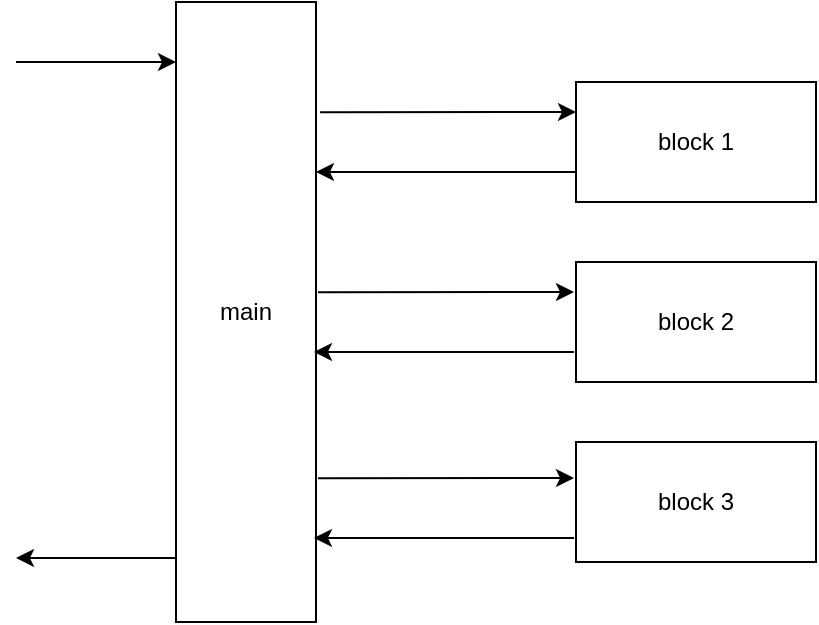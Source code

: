 <mxfile version="18.1.3" type="device"><diagram id="0jzvoz7xoONC1ta8vLtH" name="ページ1"><mxGraphModel dx="782" dy="549" grid="1" gridSize="10" guides="1" tooltips="1" connect="1" arrows="1" fold="1" page="1" pageScale="1" pageWidth="827" pageHeight="1169" math="0" shadow="0"><root><mxCell id="0"/><mxCell id="1" parent="0"/><mxCell id="6nG_dfres4fqL1OyFaTb-1" value="main" style="rounded=0;whiteSpace=wrap;html=1;" vertex="1" parent="1"><mxGeometry x="230" y="140" width="70" height="310" as="geometry"/></mxCell><mxCell id="6nG_dfres4fqL1OyFaTb-2" value="block 1" style="rounded=0;whiteSpace=wrap;html=1;" vertex="1" parent="1"><mxGeometry x="430" y="180" width="120" height="60" as="geometry"/></mxCell><mxCell id="6nG_dfres4fqL1OyFaTb-3" value="block 2" style="rounded=0;whiteSpace=wrap;html=1;" vertex="1" parent="1"><mxGeometry x="430" y="270" width="120" height="60" as="geometry"/></mxCell><mxCell id="6nG_dfres4fqL1OyFaTb-4" value="block 3" style="rounded=0;whiteSpace=wrap;html=1;" vertex="1" parent="1"><mxGeometry x="430" y="360" width="120" height="60" as="geometry"/></mxCell><mxCell id="6nG_dfres4fqL1OyFaTb-5" value="" style="endArrow=classic;html=1;rounded=0;exitX=1.029;exitY=0.178;exitDx=0;exitDy=0;exitPerimeter=0;entryX=0;entryY=0.25;entryDx=0;entryDy=0;" edge="1" parent="1" source="6nG_dfres4fqL1OyFaTb-1" target="6nG_dfres4fqL1OyFaTb-2"><mxGeometry width="50" height="50" relative="1" as="geometry"><mxPoint x="380" y="310" as="sourcePoint"/><mxPoint x="430" y="260" as="targetPoint"/></mxGeometry></mxCell><mxCell id="6nG_dfres4fqL1OyFaTb-6" value="" style="endArrow=classic;html=1;rounded=0;exitX=0;exitY=0.75;exitDx=0;exitDy=0;entryX=1;entryY=0.274;entryDx=0;entryDy=0;entryPerimeter=0;" edge="1" parent="1" source="6nG_dfres4fqL1OyFaTb-2" target="6nG_dfres4fqL1OyFaTb-1"><mxGeometry width="50" height="50" relative="1" as="geometry"><mxPoint x="301.03" y="287.18" as="sourcePoint"/><mxPoint x="353" y="287" as="targetPoint"/></mxGeometry></mxCell><mxCell id="6nG_dfres4fqL1OyFaTb-7" value="" style="endArrow=classic;html=1;rounded=0;exitX=1.029;exitY=0.178;exitDx=0;exitDy=0;exitPerimeter=0;entryX=0;entryY=0.25;entryDx=0;entryDy=0;" edge="1" parent="1"><mxGeometry width="50" height="50" relative="1" as="geometry"><mxPoint x="301.03" y="285.18" as="sourcePoint"/><mxPoint x="429" y="285" as="targetPoint"/></mxGeometry></mxCell><mxCell id="6nG_dfres4fqL1OyFaTb-8" value="" style="endArrow=classic;html=1;rounded=0;exitX=0;exitY=0.75;exitDx=0;exitDy=0;entryX=1;entryY=0.274;entryDx=0;entryDy=0;entryPerimeter=0;" edge="1" parent="1"><mxGeometry width="50" height="50" relative="1" as="geometry"><mxPoint x="429" y="315" as="sourcePoint"/><mxPoint x="299" y="314.94" as="targetPoint"/></mxGeometry></mxCell><mxCell id="6nG_dfres4fqL1OyFaTb-9" value="" style="endArrow=classic;html=1;rounded=0;exitX=1.029;exitY=0.178;exitDx=0;exitDy=0;exitPerimeter=0;entryX=0;entryY=0.25;entryDx=0;entryDy=0;" edge="1" parent="1"><mxGeometry width="50" height="50" relative="1" as="geometry"><mxPoint x="301.03" y="378.18" as="sourcePoint"/><mxPoint x="429" y="378" as="targetPoint"/></mxGeometry></mxCell><mxCell id="6nG_dfres4fqL1OyFaTb-10" value="" style="endArrow=classic;html=1;rounded=0;exitX=0;exitY=0.75;exitDx=0;exitDy=0;entryX=1;entryY=0.274;entryDx=0;entryDy=0;entryPerimeter=0;" edge="1" parent="1"><mxGeometry width="50" height="50" relative="1" as="geometry"><mxPoint x="429" y="408" as="sourcePoint"/><mxPoint x="299" y="407.94" as="targetPoint"/></mxGeometry></mxCell><mxCell id="6nG_dfres4fqL1OyFaTb-11" value="" style="endArrow=classic;html=1;rounded=0;entryX=0;entryY=0.25;entryDx=0;entryDy=0;" edge="1" parent="1"><mxGeometry width="50" height="50" relative="1" as="geometry"><mxPoint x="150" y="170" as="sourcePoint"/><mxPoint x="230" y="170" as="targetPoint"/></mxGeometry></mxCell><mxCell id="6nG_dfres4fqL1OyFaTb-12" value="" style="endArrow=classic;html=1;rounded=0;exitX=0;exitY=0.75;exitDx=0;exitDy=0;" edge="1" parent="1"><mxGeometry width="50" height="50" relative="1" as="geometry"><mxPoint x="230" y="418" as="sourcePoint"/><mxPoint x="150" y="418" as="targetPoint"/></mxGeometry></mxCell></root></mxGraphModel></diagram></mxfile>